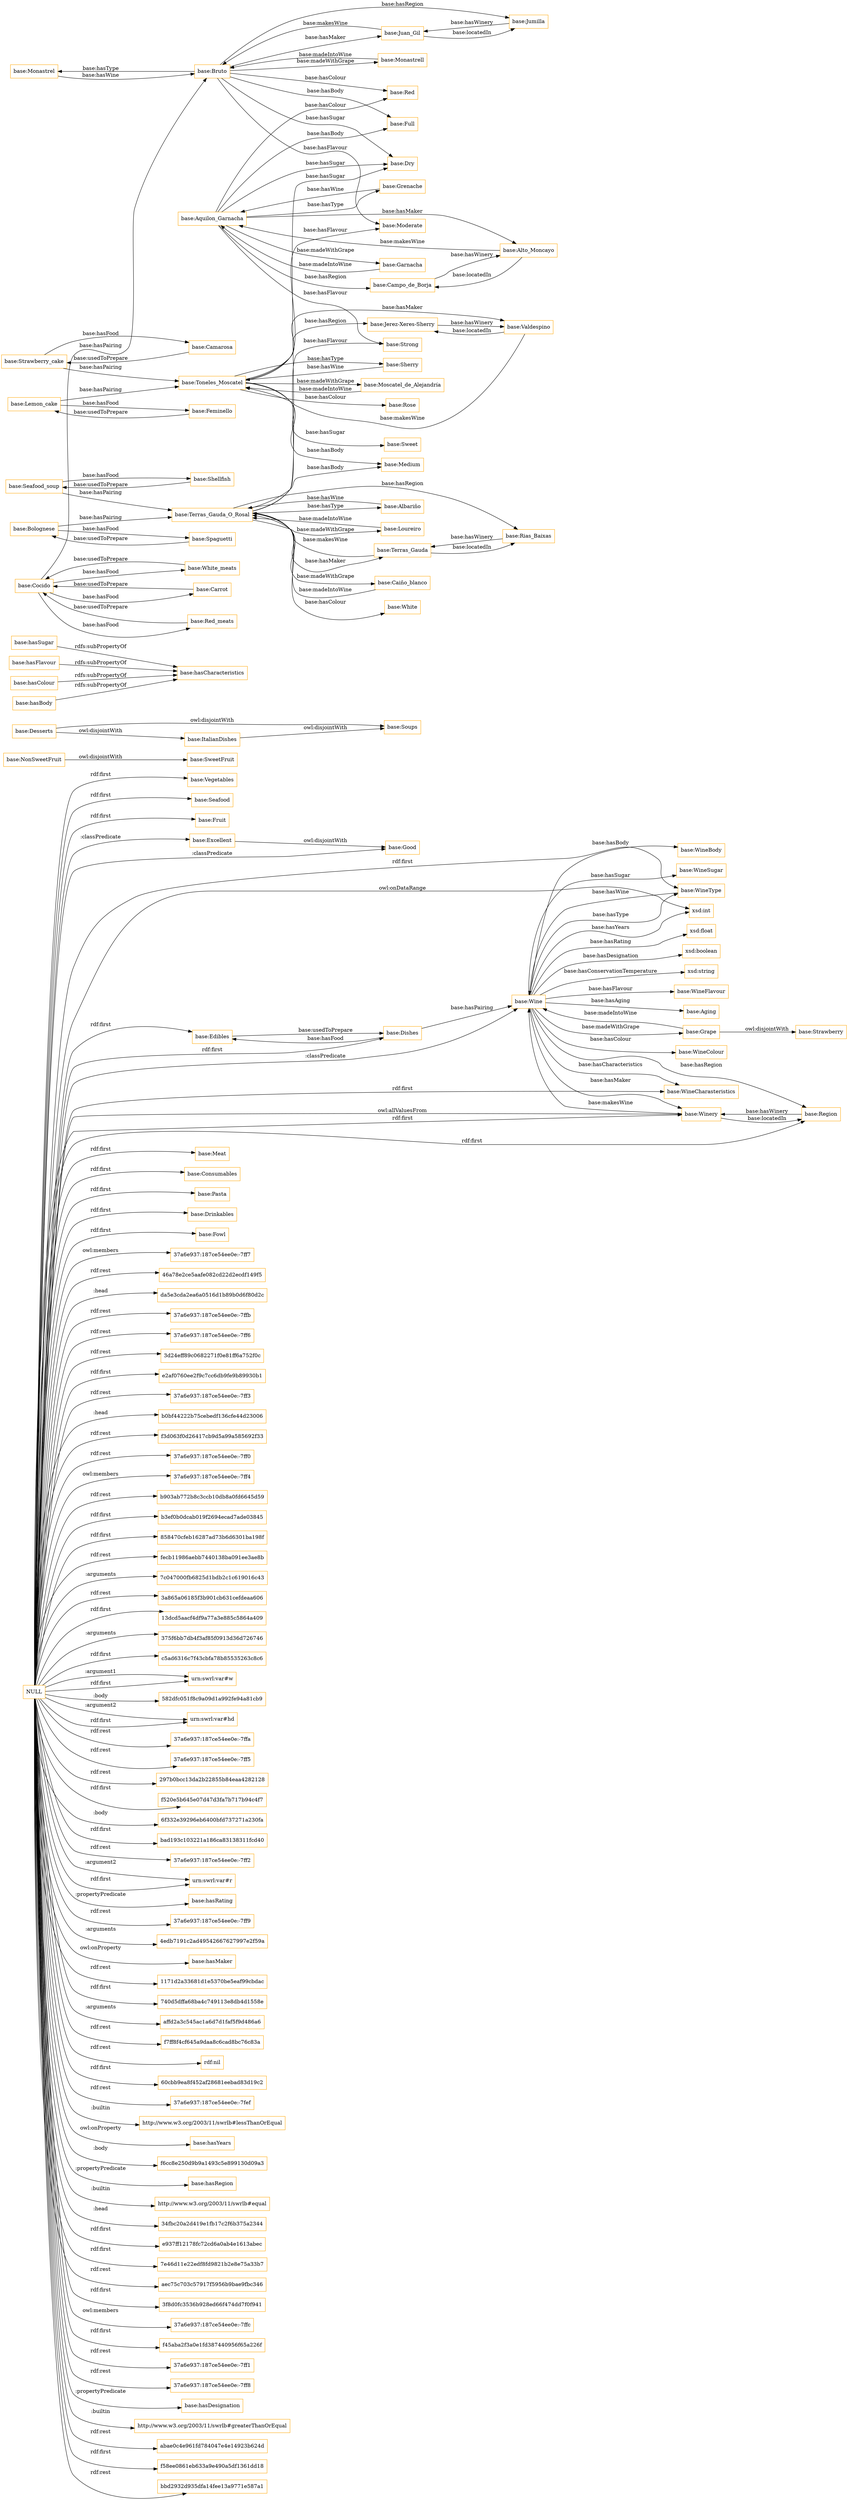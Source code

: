 digraph ar2dtool_diagram { 
rankdir=LR;
size="1501"
node [shape = rectangle, color="orange"]; "base:Vegetables" "base:NonSweetFruit" "base:WineFlavour" "base:Aging" "base:Desserts" "base:WineColour" "base:Soups" "base:Seafood" "base:Fruit" "base:Excellent" "base:Edibles" "base:SweetFruit" "base:Meat" "base:Good" "base:Wine" "base:Consumables" "base:Winery" "base:Pasta" "base:Grape" "base:Dishes" "base:WineBody" "base:Region" "base:WineSugar" "base:Strawberry" "base:Drinkables" "base:WineCharasteristics" "base:ItalianDishes" "base:WineType" "base:Fowl" ; /*classes style*/
	"base:hasSugar" -> "base:hasCharacteristics" [ label = "rdfs:subPropertyOf" ];
	"base:hasFlavour" -> "base:hasCharacteristics" [ label = "rdfs:subPropertyOf" ];
	"base:hasColour" -> "base:hasCharacteristics" [ label = "rdfs:subPropertyOf" ];
	"base:Monastrel" -> "base:Bruto" [ label = "base:hasWine" ];
	"base:Juan_Gil" -> "base:Bruto" [ label = "base:makesWine" ];
	"base:Juan_Gil" -> "base:Jumilla" [ label = "base:locatedIn" ];
	"base:Bruto" -> "base:Red" [ label = "base:hasColour" ];
	"base:Bruto" -> "base:Monastrel" [ label = "base:hasType" ];
	"base:Bruto" -> "base:Monastrell" [ label = "base:madeWithGrape" ];
	"base:Bruto" -> "base:Jumilla" [ label = "base:hasRegion" ];
	"base:Bruto" -> "base:Moderate" [ label = "base:hasFlavour" ];
	"base:Bruto" -> "base:Dry" [ label = "base:hasSugar" ];
	"base:Bruto" -> "base:Juan_Gil" [ label = "base:hasMaker" ];
	"base:Bruto" -> "base:Full" [ label = "base:hasBody" ];
	"base:hasBody" -> "base:hasCharacteristics" [ label = "rdfs:subPropertyOf" ];
	"base:Grenache" -> "base:Aquilon_Garnacha" [ label = "base:hasWine" ];
	"base:Camarosa" -> "base:Strawberry_cake" [ label = "base:usedToPrepare" ];
	"base:Seafood_soup" -> "base:Terras_Gauda_O_Rosal" [ label = "base:hasPairing" ];
	"base:Seafood_soup" -> "base:Shellfish" [ label = "base:hasFood" ];
	"base:Strawberry_cake" -> "base:Toneles_Moscatel" [ label = "base:hasPairing" ];
	"base:Strawberry_cake" -> "base:Camarosa" [ label = "base:hasFood" ];
	"base:Red_meats" -> "base:Cocido" [ label = "base:usedToPrepare" ];
	"base:Cocido" -> "base:Bruto" [ label = "base:hasPairing" ];
	"base:Cocido" -> "base:White_meats" [ label = "base:hasFood" ];
	"base:Cocido" -> "base:Red_meats" [ label = "base:hasFood" ];
	"base:Cocido" -> "base:Carrot" [ label = "base:hasFood" ];
	"base:Excellent" -> "base:Good" [ label = "owl:disjointWith" ];
	"base:Grape" -> "base:Strawberry" [ label = "owl:disjointWith" ];
	"base:Lemon_cake" -> "base:Toneles_Moscatel" [ label = "base:hasPairing" ];
	"base:Lemon_cake" -> "base:Feminello" [ label = "base:hasFood" ];
	"base:Bolognese" -> "base:Terras_Gauda_O_Rosal" [ label = "base:hasPairing" ];
	"base:Bolognese" -> "base:Spaguetti" [ label = "base:hasFood" ];
	"base:Feminello" -> "base:Lemon_cake" [ label = "base:usedToPrepare" ];
	"base:Campo_de_Borja" -> "base:Alto_Moncayo" [ label = "base:hasWinery" ];
	"base:Toneles_Moscatel" -> "base:Moderate" [ label = "base:hasFlavour" ];
	"base:Toneles_Moscatel" -> "base:Jerez-Xeres-Sherry" [ label = "base:hasRegion" ];
	"base:Toneles_Moscatel" -> "base:Sherry" [ label = "base:hasType" ];
	"base:Toneles_Moscatel" -> "base:Moscatel_de_Alejandría" [ label = "base:madeWithGrape" ];
	"base:Toneles_Moscatel" -> "base:Medium" [ label = "base:hasBody" ];
	"base:Toneles_Moscatel" -> "base:Rose" [ label = "base:hasColour" ];
	"base:Toneles_Moscatel" -> "base:Valdespino" [ label = "base:hasMaker" ];
	"base:Toneles_Moscatel" -> "base:Sweet" [ label = "base:hasSugar" ];
	"base:Albariño" -> "base:Terras_Gauda_O_Rosal" [ label = "base:hasWine" ];
	"base:NonSweetFruit" -> "base:SweetFruit" [ label = "owl:disjointWith" ];
	"base:Monastrell" -> "base:Bruto" [ label = "base:madeIntoWine" ];
	"base:Jumilla" -> "base:Juan_Gil" [ label = "base:hasWinery" ];
	"base:ItalianDishes" -> "base:Soups" [ label = "owl:disjointWith" ];
	"base:Carrot" -> "base:Cocido" [ label = "base:usedToPrepare" ];
	"NULL" -> "37a6e937:187ce54ee0e:-7ff7" [ label = "owl:members" ];
	"NULL" -> "46a78e2ce5aafe082cd22d2ecdf149f5" [ label = "rdf:rest" ];
	"NULL" -> "da5e3cda2ea6a0516d1b89b0d6f80d2c" [ label = ":head" ];
	"NULL" -> "37a6e937:187ce54ee0e:-7ffb" [ label = "rdf:rest" ];
	"NULL" -> "base:Edibles" [ label = "rdf:first" ];
	"NULL" -> "37a6e937:187ce54ee0e:-7ff6" [ label = "rdf:rest" ];
	"NULL" -> "3d24eff89c0682271f0e81ff6a752f0c" [ label = "rdf:rest" ];
	"NULL" -> "e2af0760ee2f9c7cc6db9fe9b89930b1" [ label = "rdf:first" ];
	"NULL" -> "base:Consumables" [ label = "rdf:first" ];
	"NULL" -> "37a6e937:187ce54ee0e:-7ff3" [ label = "rdf:rest" ];
	"NULL" -> "b0bf44222b75cebedf136cfe44d23006" [ label = ":head" ];
	"NULL" -> "f3d063f0d26417cb9d5a99a585692f33" [ label = "rdf:rest" ];
	"NULL" -> "37a6e937:187ce54ee0e:-7ff0" [ label = "rdf:rest" ];
	"NULL" -> "37a6e937:187ce54ee0e:-7ff4" [ label = "owl:members" ];
	"NULL" -> "b903ab772b8c3ccb10db8a0fd6645d59" [ label = "rdf:rest" ];
	"NULL" -> "b3ef0b0dcab019f2694ecad7ade03845" [ label = "rdf:first" ];
	"NULL" -> "858470cfeb16287ad73b6d6301ba198f" [ label = "rdf:first" ];
	"NULL" -> "base:Vegetables" [ label = "rdf:first" ];
	"NULL" -> "fecb11986aebb7440138ba091ee3ae8b" [ label = "rdf:rest" ];
	"NULL" -> "7c047000fb6825d1bdb2c1c619016c43" [ label = ":arguments" ];
	"NULL" -> "3a865a06185f3b901cb631cefdeaa606" [ label = "rdf:rest" ];
	"NULL" -> "13dcd5aacf4df9a77a3e885c5864a409" [ label = "rdf:first" ];
	"NULL" -> "375f6bb7db4f3af85f0913d36d726746" [ label = ":arguments" ];
	"NULL" -> "base:Excellent" [ label = ":classPredicate" ];
	"NULL" -> "c5ad6316c7f43cbfa78b85535263c8c6" [ label = "rdf:first" ];
	"NULL" -> "urn:swrl:var#w" [ label = ":argument1" ];
	"NULL" -> "base:Winery" [ label = "owl:allValuesFrom" ];
	"NULL" -> "base:Fruit" [ label = "rdf:first" ];
	"NULL" -> "582dfc051f8c9a09d1a992fe94a81cb9" [ label = ":body" ];
	"NULL" -> "base:Region" [ label = "rdf:first" ];
	"NULL" -> "urn:swrl:var#hd" [ label = ":argument2" ];
	"NULL" -> "base:Fowl" [ label = "rdf:first" ];
	"NULL" -> "37a6e937:187ce54ee0e:-7ffa" [ label = "rdf:rest" ];
	"NULL" -> "37a6e937:187ce54ee0e:-7ff5" [ label = "rdf:rest" ];
	"NULL" -> "base:Dishes" [ label = "rdf:first" ];
	"NULL" -> "urn:swrl:var#w" [ label = "rdf:first" ];
	"NULL" -> "297b0bcc13da2b22855b84eaa4282128" [ label = "rdf:rest" ];
	"NULL" -> "base:Seafood" [ label = "rdf:first" ];
	"NULL" -> "base:Drinkables" [ label = "rdf:first" ];
	"NULL" -> "base:Meat" [ label = "rdf:first" ];
	"NULL" -> "f520e5b645e07d47d3fa7b717b94c4f7" [ label = "rdf:first" ];
	"NULL" -> "6f332e39296eb6400bfd737271a230fa" [ label = ":body" ];
	"NULL" -> "bad193c103221a186ca83138311fcd40" [ label = "rdf:first" ];
	"NULL" -> "37a6e937:187ce54ee0e:-7ff2" [ label = "rdf:rest" ];
	"NULL" -> "base:Good" [ label = ":classPredicate" ];
	"NULL" -> "urn:swrl:var#r" [ label = ":argument2" ];
	"NULL" -> "base:hasRating" [ label = ":propertyPredicate" ];
	"NULL" -> "37a6e937:187ce54ee0e:-7ff9" [ label = "rdf:rest" ];
	"NULL" -> "4edb7191c2ad49542667627997e2f59a" [ label = ":arguments" ];
	"NULL" -> "base:hasMaker" [ label = "owl:onProperty" ];
	"NULL" -> "1171d2a33681d1e5370be5eaf99cbdac" [ label = "rdf:rest" ];
	"NULL" -> "740d5dffa68ba4c749113e8db4d1558e" [ label = "rdf:first" ];
	"NULL" -> "affd2a3c545ac1a6d7d1faf5f9d486a6" [ label = ":arguments" ];
	"NULL" -> "f7ff8f4cf645a9daa8c6cad8bc76c83a" [ label = "rdf:rest" ];
	"NULL" -> "rdf:nil" [ label = "rdf:rest" ];
	"NULL" -> "60cbb9ea8f452af28681eebad83d19c2" [ label = "rdf:first" ];
	"NULL" -> "base:WineCharasteristics" [ label = "rdf:first" ];
	"NULL" -> "37a6e937:187ce54ee0e:-7fef" [ label = "rdf:rest" ];
	"NULL" -> "http://www.w3.org/2003/11/swrlb#lessThanOrEqual" [ label = ":builtin" ];
	"NULL" -> "base:hasYears" [ label = "owl:onProperty" ];
	"NULL" -> "f6cc8e250d9b9a1493c5e899130d09a3" [ label = ":body" ];
	"NULL" -> "base:hasRegion" [ label = ":propertyPredicate" ];
	"NULL" -> "http://www.w3.org/2003/11/swrlb#equal" [ label = ":builtin" ];
	"NULL" -> "34fbc20a2d419e1fb17c2f6b375a2344" [ label = ":head" ];
	"NULL" -> "e937ff12178fc72cd6a0ab4e1613abec" [ label = "rdf:first" ];
	"NULL" -> "base:Wine" [ label = ":classPredicate" ];
	"NULL" -> "base:Winery" [ label = "rdf:first" ];
	"NULL" -> "urn:swrl:var#hd" [ label = "rdf:first" ];
	"NULL" -> "7e46d11e22edf8fd9821b2e8e75a33b7" [ label = "rdf:first" ];
	"NULL" -> "aec75c703c57917f5956b9bae9fbc346" [ label = "rdf:rest" ];
	"NULL" -> "3f8d0fc3536b928ed66f474dd7f0f941" [ label = "rdf:first" ];
	"NULL" -> "37a6e937:187ce54ee0e:-7ffc" [ label = "owl:members" ];
	"NULL" -> "f45aba2f3a0e1fd387440956f65a226f" [ label = "rdf:first" ];
	"NULL" -> "37a6e937:187ce54ee0e:-7ff1" [ label = "rdf:rest" ];
	"NULL" -> "37a6e937:187ce54ee0e:-7ff8" [ label = "rdf:rest" ];
	"NULL" -> "base:hasDesignation" [ label = ":propertyPredicate" ];
	"NULL" -> "base:Pasta" [ label = "rdf:first" ];
	"NULL" -> "http://www.w3.org/2003/11/swrlb#greaterThanOrEqual" [ label = ":builtin" ];
	"NULL" -> "abae0c4e961fd784047e4e14923b624d" [ label = "rdf:rest" ];
	"NULL" -> "f58ee0861eb633a9e490a5df1361dd18" [ label = "rdf:first" ];
	"NULL" -> "base:WineType" [ label = "rdf:first" ];
	"NULL" -> "xsd:int" [ label = "owl:onDataRange" ];
	"NULL" -> "urn:swrl:var#r" [ label = "rdf:first" ];
	"NULL" -> "bbd2932d935dfa14fee13a9771e587a1" [ label = "rdf:rest" ];
	"base:Moscatel_de_Alejandría" -> "base:Toneles_Moscatel" [ label = "base:madeIntoWine" ];
	"base:Loureiro" -> "base:Terras_Gauda_O_Rosal" [ label = "base:madeIntoWine" ];
	"base:Garnacha" -> "base:Aquilon_Garnacha" [ label = "base:madeIntoWine" ];
	"base:Aquilon_Garnacha" -> "base:Campo_de_Borja" [ label = "base:hasRegion" ];
	"base:Aquilon_Garnacha" -> "base:Dry" [ label = "base:hasSugar" ];
	"base:Aquilon_Garnacha" -> "base:Full" [ label = "base:hasBody" ];
	"base:Aquilon_Garnacha" -> "base:Alto_Moncayo" [ label = "base:hasMaker" ];
	"base:Aquilon_Garnacha" -> "base:Red" [ label = "base:hasColour" ];
	"base:Aquilon_Garnacha" -> "base:Strong" [ label = "base:hasFlavour" ];
	"base:Aquilon_Garnacha" -> "base:Grenache" [ label = "base:hasType" ];
	"base:Aquilon_Garnacha" -> "base:Garnacha" [ label = "base:madeWithGrape" ];
	"base:Sherry" -> "base:Toneles_Moscatel" [ label = "base:hasWine" ];
	"base:Shellfish" -> "base:Seafood_soup" [ label = "base:usedToPrepare" ];
	"base:Desserts" -> "base:Soups" [ label = "owl:disjointWith" ];
	"base:Desserts" -> "base:ItalianDishes" [ label = "owl:disjointWith" ];
	"base:Terras_Gauda" -> "base:Terras_Gauda_O_Rosal" [ label = "base:makesWine" ];
	"base:Terras_Gauda" -> "base:Rias_Baixas" [ label = "base:locatedIn" ];
	"base:Spaguetti" -> "base:Bolognese" [ label = "base:usedToPrepare" ];
	"base:Caiño_blanco" -> "base:Terras_Gauda_O_Rosal" [ label = "base:madeIntoWine" ];
	"base:White_meats" -> "base:Cocido" [ label = "base:usedToPrepare" ];
	"base:Jerez-Xeres-Sherry" -> "base:Valdespino" [ label = "base:hasWinery" ];
	"base:Rias_Baixas" -> "base:Terras_Gauda" [ label = "base:hasWinery" ];
	"base:Valdespino" -> "base:Toneles_Moscatel" [ label = "base:makesWine" ];
	"base:Valdespino" -> "base:Jerez-Xeres-Sherry" [ label = "base:locatedIn" ];
	"base:Alto_Moncayo" -> "base:Aquilon_Garnacha" [ label = "base:makesWine" ];
	"base:Alto_Moncayo" -> "base:Campo_de_Borja" [ label = "base:locatedIn" ];
	"base:Terras_Gauda_O_Rosal" -> "base:Loureiro" [ label = "base:madeWithGrape" ];
	"base:Terras_Gauda_O_Rosal" -> "base:Rias_Baixas" [ label = "base:hasRegion" ];
	"base:Terras_Gauda_O_Rosal" -> "base:Caiño_blanco" [ label = "base:madeWithGrape" ];
	"base:Terras_Gauda_O_Rosal" -> "base:Dry" [ label = "base:hasSugar" ];
	"base:Terras_Gauda_O_Rosal" -> "base:Terras_Gauda" [ label = "base:hasMaker" ];
	"base:Terras_Gauda_O_Rosal" -> "base:Medium" [ label = "base:hasBody" ];
	"base:Terras_Gauda_O_Rosal" -> "base:Albariño" [ label = "base:hasType" ];
	"base:Terras_Gauda_O_Rosal" -> "base:White" [ label = "base:hasColour" ];
	"base:Terras_Gauda_O_Rosal" -> "base:Strong" [ label = "base:hasFlavour" ];
	"base:Wine" -> "base:Aging" [ label = "base:hasAging" ];
	"base:Wine" -> "xsd:float" [ label = "base:hasRating" ];
	"base:Edibles" -> "base:Dishes" [ label = "base:usedToPrepare" ];
	"base:Wine" -> "base:Grape" [ label = "base:madeWithGrape" ];
	"base:Wine" -> "base:Region" [ label = "base:hasRegion" ];
	"base:WineType" -> "base:Wine" [ label = "base:hasWine" ];
	"base:Wine" -> "base:Winery" [ label = "base:hasMaker" ];
	"base:Wine" -> "xsd:int" [ label = "base:hasYears" ];
	"base:Dishes" -> "base:Wine" [ label = "base:hasPairing" ];
	"base:Wine" -> "base:WineFlavour" [ label = "base:hasFlavour" ];
	"base:Region" -> "base:Winery" [ label = "base:hasWinery" ];
	"base:Dishes" -> "base:Edibles" [ label = "base:hasFood" ];
	"base:Grape" -> "base:Wine" [ label = "base:madeIntoWine" ];
	"base:Wine" -> "base:WineCharasteristics" [ label = "base:hasCharacteristics" ];
	"base:Wine" -> "xsd:boolean" [ label = "base:hasDesignation" ];
	"base:Winery" -> "base:Region" [ label = "base:locatedIn" ];
	"base:Wine" -> "xsd:string" [ label = "base:hasConservationTemperature" ];
	"base:Wine" -> "base:WineSugar" [ label = "base:hasSugar" ];
	"base:Wine" -> "base:WineType" [ label = "base:hasType" ];
	"base:Wine" -> "base:WineBody" [ label = "base:hasBody" ];
	"base:Wine" -> "base:WineColour" [ label = "base:hasColour" ];
	"base:Winery" -> "base:Wine" [ label = "base:makesWine" ];

}
